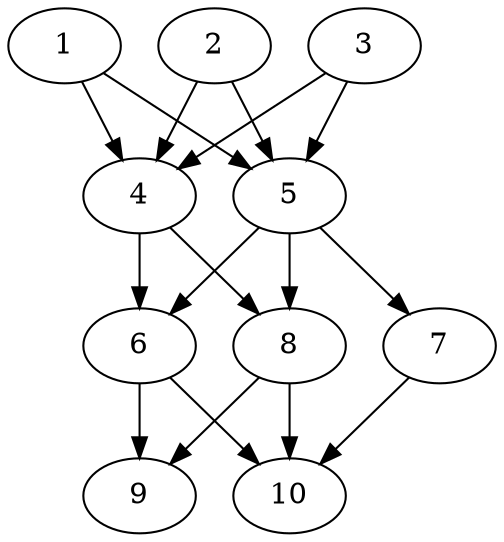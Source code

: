 // DAG automatically generated by daggen at Thu Oct  3 13:58:05 2019
// ./daggen --dot -n 10 --ccr 0.4 --fat 0.5 --regular 0.5 --density 0.9 --mindata 5242880 --maxdata 52428800 
digraph G {
  1 [size="42234880", alpha="0.19", expect_size="16893952"] 
  1 -> 4 [size ="16893952"]
  1 -> 5 [size ="16893952"]
  2 [size="42071040", alpha="0.09", expect_size="16828416"] 
  2 -> 4 [size ="16828416"]
  2 -> 5 [size ="16828416"]
  3 [size="109862400", alpha="0.19", expect_size="43944960"] 
  3 -> 4 [size ="43944960"]
  3 -> 5 [size ="43944960"]
  4 [size="115960320", alpha="0.08", expect_size="46384128"] 
  4 -> 6 [size ="46384128"]
  4 -> 8 [size ="46384128"]
  5 [size="40099840", alpha="0.08", expect_size="16039936"] 
  5 -> 6 [size ="16039936"]
  5 -> 7 [size ="16039936"]
  5 -> 8 [size ="16039936"]
  6 [size="55019520", alpha="0.11", expect_size="22007808"] 
  6 -> 9 [size ="22007808"]
  6 -> 10 [size ="22007808"]
  7 [size="19402240", alpha="0.15", expect_size="7760896"] 
  7 -> 10 [size ="7760896"]
  8 [size="128258560", alpha="0.06", expect_size="51303424"] 
  8 -> 9 [size ="51303424"]
  8 -> 10 [size ="51303424"]
  9 [size="49482240", alpha="0.15", expect_size="19792896"] 
  10 [size="29578240", alpha="0.06", expect_size="11831296"] 
}
